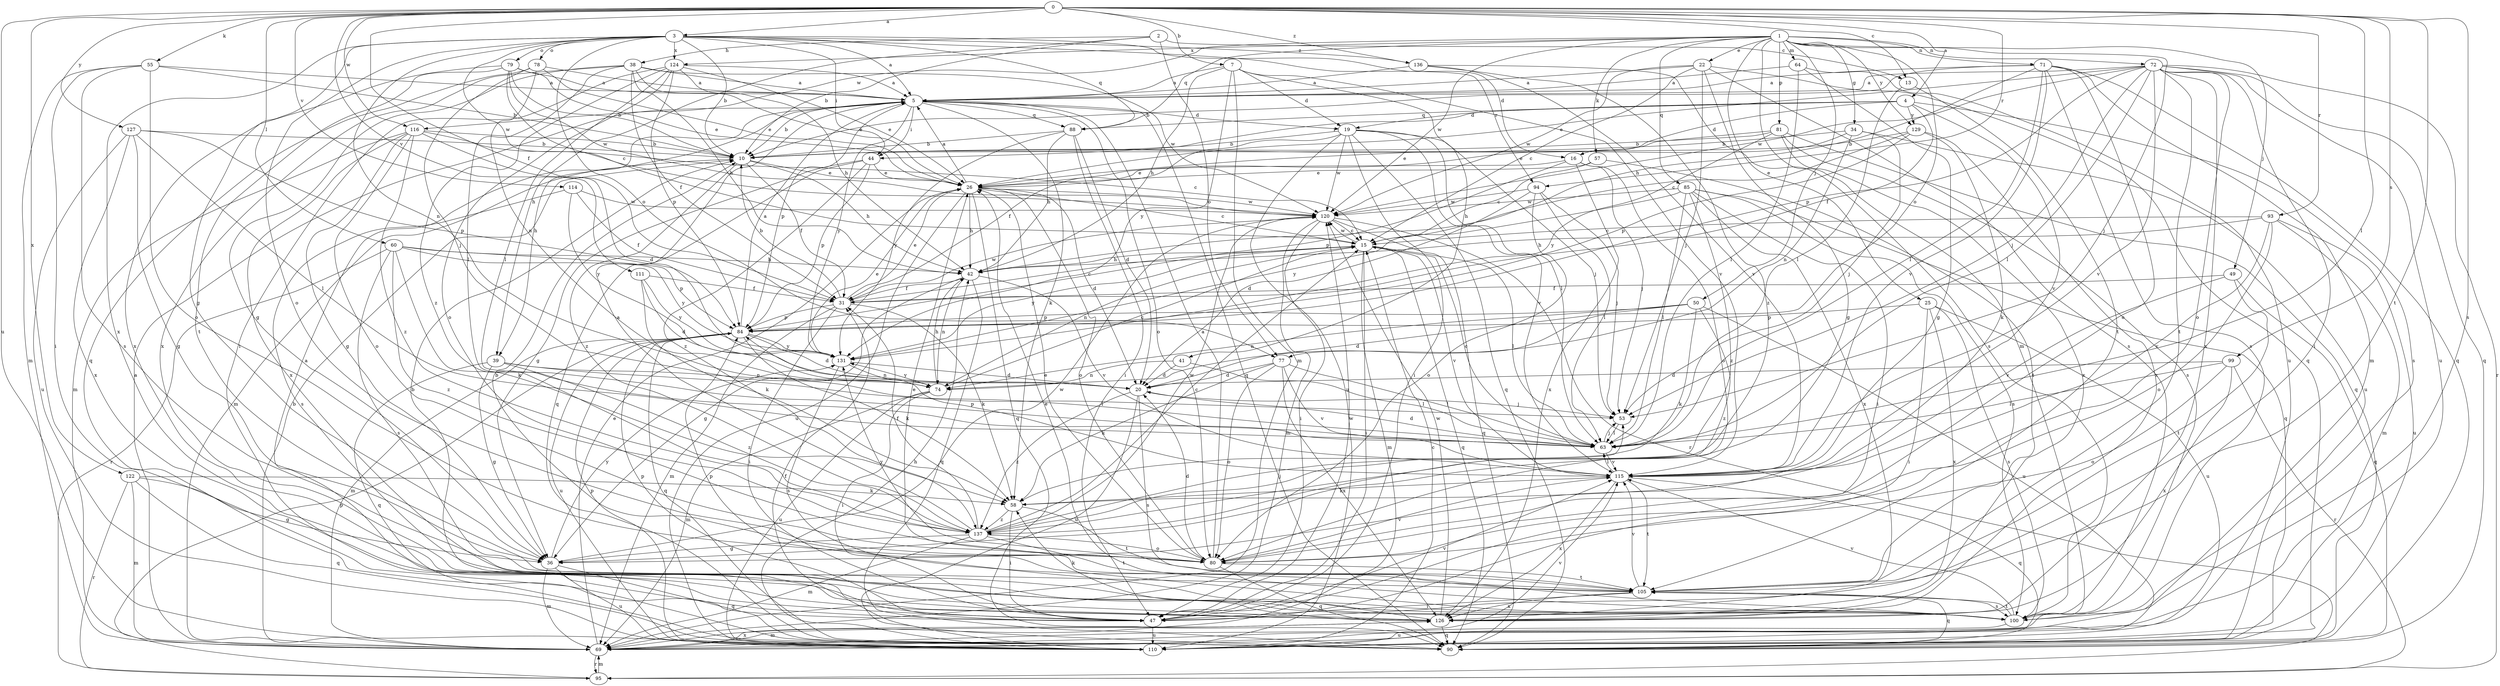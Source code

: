 strict digraph  {
0;
1;
2;
3;
4;
5;
7;
10;
13;
15;
16;
19;
20;
22;
25;
26;
31;
34;
36;
38;
39;
41;
42;
44;
47;
49;
50;
53;
55;
57;
58;
60;
63;
64;
69;
71;
72;
74;
77;
78;
79;
80;
81;
84;
85;
88;
90;
93;
94;
95;
99;
100;
105;
110;
111;
114;
115;
116;
120;
122;
124;
126;
127;
129;
131;
136;
137;
0 -> 3  [label=a];
0 -> 4  [label=a];
0 -> 7  [label=b];
0 -> 13  [label=c];
0 -> 31  [label=f];
0 -> 55  [label=k];
0 -> 60  [label=l];
0 -> 63  [label=l];
0 -> 93  [label=r];
0 -> 94  [label=r];
0 -> 99  [label=s];
0 -> 100  [label=s];
0 -> 105  [label=t];
0 -> 110  [label=u];
0 -> 111  [label=v];
0 -> 114  [label=v];
0 -> 116  [label=w];
0 -> 122  [label=x];
0 -> 127  [label=y];
0 -> 136  [label=z];
1 -> 22  [label=e];
1 -> 25  [label=e];
1 -> 34  [label=g];
1 -> 49  [label=j];
1 -> 50  [label=j];
1 -> 53  [label=j];
1 -> 57  [label=k];
1 -> 64  [label=m];
1 -> 69  [label=m];
1 -> 71  [label=n];
1 -> 72  [label=n];
1 -> 77  [label=o];
1 -> 81  [label=p];
1 -> 85  [label=q];
1 -> 88  [label=q];
1 -> 116  [label=w];
1 -> 120  [label=w];
1 -> 124  [label=x];
1 -> 129  [label=y];
2 -> 10  [label=b];
2 -> 13  [label=c];
2 -> 38  [label=h];
2 -> 39  [label=h];
2 -> 77  [label=o];
3 -> 5  [label=a];
3 -> 10  [label=b];
3 -> 16  [label=d];
3 -> 36  [label=g];
3 -> 44  [label=i];
3 -> 74  [label=n];
3 -> 77  [label=o];
3 -> 78  [label=o];
3 -> 79  [label=o];
3 -> 80  [label=o];
3 -> 88  [label=q];
3 -> 94  [label=r];
3 -> 120  [label=w];
3 -> 124  [label=x];
3 -> 126  [label=x];
3 -> 136  [label=z];
4 -> 16  [label=d];
4 -> 19  [label=d];
4 -> 31  [label=f];
4 -> 44  [label=i];
4 -> 88  [label=q];
4 -> 100  [label=s];
4 -> 115  [label=v];
4 -> 129  [label=y];
5 -> 10  [label=b];
5 -> 19  [label=d];
5 -> 39  [label=h];
5 -> 44  [label=i];
5 -> 58  [label=k];
5 -> 80  [label=o];
5 -> 84  [label=p];
5 -> 88  [label=q];
5 -> 90  [label=q];
5 -> 131  [label=y];
7 -> 5  [label=a];
7 -> 19  [label=d];
7 -> 41  [label=h];
7 -> 42  [label=h];
7 -> 69  [label=m];
7 -> 115  [label=v];
7 -> 131  [label=y];
10 -> 26  [label=e];
10 -> 31  [label=f];
10 -> 42  [label=h];
10 -> 69  [label=m];
10 -> 137  [label=z];
13 -> 63  [label=l];
13 -> 105  [label=t];
15 -> 42  [label=h];
15 -> 47  [label=i];
15 -> 63  [label=l];
15 -> 69  [label=m];
15 -> 74  [label=n];
15 -> 90  [label=q];
15 -> 115  [label=v];
15 -> 120  [label=w];
15 -> 131  [label=y];
16 -> 26  [label=e];
16 -> 53  [label=j];
16 -> 80  [label=o];
16 -> 84  [label=p];
16 -> 126  [label=x];
19 -> 10  [label=b];
19 -> 31  [label=f];
19 -> 47  [label=i];
19 -> 53  [label=j];
19 -> 63  [label=l];
19 -> 90  [label=q];
19 -> 110  [label=u];
19 -> 115  [label=v];
19 -> 120  [label=w];
20 -> 53  [label=j];
20 -> 100  [label=s];
20 -> 110  [label=u];
20 -> 137  [label=z];
22 -> 5  [label=a];
22 -> 15  [label=c];
22 -> 36  [label=g];
22 -> 53  [label=j];
22 -> 90  [label=q];
22 -> 100  [label=s];
22 -> 120  [label=w];
25 -> 47  [label=i];
25 -> 84  [label=p];
25 -> 100  [label=s];
25 -> 110  [label=u];
25 -> 126  [label=x];
26 -> 5  [label=a];
26 -> 15  [label=c];
26 -> 20  [label=d];
26 -> 42  [label=h];
26 -> 80  [label=o];
26 -> 90  [label=q];
26 -> 110  [label=u];
26 -> 120  [label=w];
31 -> 10  [label=b];
31 -> 15  [label=c];
31 -> 26  [label=e];
31 -> 47  [label=i];
31 -> 58  [label=k];
31 -> 69  [label=m];
31 -> 84  [label=p];
31 -> 120  [label=w];
34 -> 10  [label=b];
34 -> 26  [label=e];
34 -> 53  [label=j];
34 -> 74  [label=n];
34 -> 110  [label=u];
36 -> 69  [label=m];
36 -> 90  [label=q];
36 -> 110  [label=u];
36 -> 120  [label=w];
36 -> 131  [label=y];
38 -> 5  [label=a];
38 -> 26  [label=e];
38 -> 31  [label=f];
38 -> 36  [label=g];
38 -> 42  [label=h];
38 -> 63  [label=l];
38 -> 120  [label=w];
38 -> 126  [label=x];
39 -> 36  [label=g];
39 -> 63  [label=l];
39 -> 74  [label=n];
39 -> 90  [label=q];
39 -> 137  [label=z];
41 -> 20  [label=d];
41 -> 63  [label=l];
41 -> 74  [label=n];
42 -> 31  [label=f];
42 -> 36  [label=g];
42 -> 74  [label=n];
42 -> 90  [label=q];
42 -> 115  [label=v];
44 -> 26  [label=e];
44 -> 36  [label=g];
44 -> 84  [label=p];
44 -> 90  [label=q];
44 -> 137  [label=z];
47 -> 5  [label=a];
47 -> 10  [label=b];
47 -> 84  [label=p];
47 -> 110  [label=u];
47 -> 115  [label=v];
47 -> 120  [label=w];
49 -> 31  [label=f];
49 -> 90  [label=q];
49 -> 105  [label=t];
49 -> 115  [label=v];
50 -> 20  [label=d];
50 -> 58  [label=k];
50 -> 74  [label=n];
50 -> 84  [label=p];
50 -> 110  [label=u];
50 -> 137  [label=z];
53 -> 63  [label=l];
55 -> 5  [label=a];
55 -> 10  [label=b];
55 -> 47  [label=i];
55 -> 69  [label=m];
55 -> 80  [label=o];
55 -> 100  [label=s];
57 -> 15  [label=c];
57 -> 26  [label=e];
57 -> 105  [label=t];
58 -> 47  [label=i];
58 -> 105  [label=t];
58 -> 137  [label=z];
60 -> 42  [label=h];
60 -> 58  [label=k];
60 -> 84  [label=p];
60 -> 95  [label=r];
60 -> 100  [label=s];
60 -> 131  [label=y];
60 -> 137  [label=z];
63 -> 15  [label=c];
63 -> 20  [label=d];
63 -> 53  [label=j];
63 -> 115  [label=v];
64 -> 5  [label=a];
64 -> 36  [label=g];
64 -> 63  [label=l];
64 -> 110  [label=u];
69 -> 5  [label=a];
69 -> 10  [label=b];
69 -> 26  [label=e];
69 -> 95  [label=r];
69 -> 115  [label=v];
69 -> 126  [label=x];
71 -> 5  [label=a];
71 -> 10  [label=b];
71 -> 42  [label=h];
71 -> 63  [label=l];
71 -> 69  [label=m];
71 -> 80  [label=o];
71 -> 90  [label=q];
71 -> 100  [label=s];
71 -> 115  [label=v];
72 -> 5  [label=a];
72 -> 26  [label=e];
72 -> 47  [label=i];
72 -> 53  [label=j];
72 -> 63  [label=l];
72 -> 80  [label=o];
72 -> 84  [label=p];
72 -> 90  [label=q];
72 -> 95  [label=r];
72 -> 105  [label=t];
72 -> 110  [label=u];
72 -> 115  [label=v];
72 -> 120  [label=w];
72 -> 126  [label=x];
74 -> 15  [label=c];
74 -> 42  [label=h];
74 -> 47  [label=i];
74 -> 69  [label=m];
74 -> 110  [label=u];
74 -> 131  [label=y];
77 -> 20  [label=d];
77 -> 58  [label=k];
77 -> 63  [label=l];
77 -> 80  [label=o];
77 -> 115  [label=v];
77 -> 126  [label=x];
78 -> 5  [label=a];
78 -> 26  [label=e];
78 -> 53  [label=j];
78 -> 74  [label=n];
78 -> 90  [label=q];
79 -> 5  [label=a];
79 -> 10  [label=b];
79 -> 15  [label=c];
79 -> 26  [label=e];
79 -> 105  [label=t];
79 -> 120  [label=w];
79 -> 126  [label=x];
80 -> 5  [label=a];
80 -> 20  [label=d];
80 -> 26  [label=e];
80 -> 90  [label=q];
80 -> 105  [label=t];
80 -> 115  [label=v];
80 -> 131  [label=y];
81 -> 10  [label=b];
81 -> 26  [label=e];
81 -> 90  [label=q];
81 -> 100  [label=s];
81 -> 126  [label=x];
81 -> 131  [label=y];
84 -> 5  [label=a];
84 -> 20  [label=d];
84 -> 58  [label=k];
84 -> 69  [label=m];
84 -> 90  [label=q];
84 -> 110  [label=u];
84 -> 131  [label=y];
85 -> 47  [label=i];
85 -> 63  [label=l];
85 -> 90  [label=q];
85 -> 100  [label=s];
85 -> 120  [label=w];
85 -> 126  [label=x];
85 -> 131  [label=y];
85 -> 137  [label=z];
88 -> 10  [label=b];
88 -> 20  [label=d];
88 -> 42  [label=h];
88 -> 47  [label=i];
88 -> 131  [label=y];
90 -> 31  [label=f];
93 -> 15  [label=c];
93 -> 42  [label=h];
93 -> 69  [label=m];
93 -> 80  [label=o];
93 -> 110  [label=u];
93 -> 115  [label=v];
94 -> 20  [label=d];
94 -> 53  [label=j];
94 -> 63  [label=l];
94 -> 80  [label=o];
94 -> 120  [label=w];
95 -> 69  [label=m];
95 -> 84  [label=p];
99 -> 20  [label=d];
99 -> 63  [label=l];
99 -> 80  [label=o];
99 -> 95  [label=r];
99 -> 126  [label=x];
100 -> 26  [label=e];
100 -> 84  [label=p];
100 -> 105  [label=t];
100 -> 110  [label=u];
100 -> 115  [label=v];
105 -> 10  [label=b];
105 -> 26  [label=e];
105 -> 47  [label=i];
105 -> 90  [label=q];
105 -> 100  [label=s];
105 -> 115  [label=v];
105 -> 126  [label=x];
110 -> 15  [label=c];
110 -> 42  [label=h];
110 -> 84  [label=p];
111 -> 20  [label=d];
111 -> 31  [label=f];
111 -> 58  [label=k];
111 -> 131  [label=y];
114 -> 31  [label=f];
114 -> 100  [label=s];
114 -> 120  [label=w];
114 -> 131  [label=y];
115 -> 58  [label=k];
115 -> 63  [label=l];
115 -> 84  [label=p];
115 -> 90  [label=q];
115 -> 105  [label=t];
115 -> 126  [label=x];
116 -> 10  [label=b];
116 -> 15  [label=c];
116 -> 20  [label=d];
116 -> 36  [label=g];
116 -> 69  [label=m];
116 -> 80  [label=o];
116 -> 126  [label=x];
116 -> 137  [label=z];
120 -> 15  [label=c];
120 -> 47  [label=i];
120 -> 69  [label=m];
120 -> 90  [label=q];
120 -> 95  [label=r];
122 -> 36  [label=g];
122 -> 58  [label=k];
122 -> 69  [label=m];
122 -> 90  [label=q];
122 -> 95  [label=r];
124 -> 5  [label=a];
124 -> 26  [label=e];
124 -> 42  [label=h];
124 -> 47  [label=i];
124 -> 63  [label=l];
124 -> 80  [label=o];
124 -> 84  [label=p];
124 -> 137  [label=z];
126 -> 58  [label=k];
126 -> 69  [label=m];
126 -> 90  [label=q];
126 -> 120  [label=w];
127 -> 10  [label=b];
127 -> 36  [label=g];
127 -> 63  [label=l];
127 -> 84  [label=p];
127 -> 110  [label=u];
127 -> 126  [label=x];
129 -> 10  [label=b];
129 -> 15  [label=c];
129 -> 58  [label=k];
129 -> 84  [label=p];
129 -> 126  [label=x];
131 -> 20  [label=d];
131 -> 26  [label=e];
131 -> 74  [label=n];
131 -> 100  [label=s];
136 -> 5  [label=a];
136 -> 100  [label=s];
136 -> 115  [label=v];
136 -> 137  [label=z];
137 -> 5  [label=a];
137 -> 15  [label=c];
137 -> 31  [label=f];
137 -> 36  [label=g];
137 -> 53  [label=j];
137 -> 69  [label=m];
137 -> 80  [label=o];
137 -> 105  [label=t];
137 -> 120  [label=w];
}
